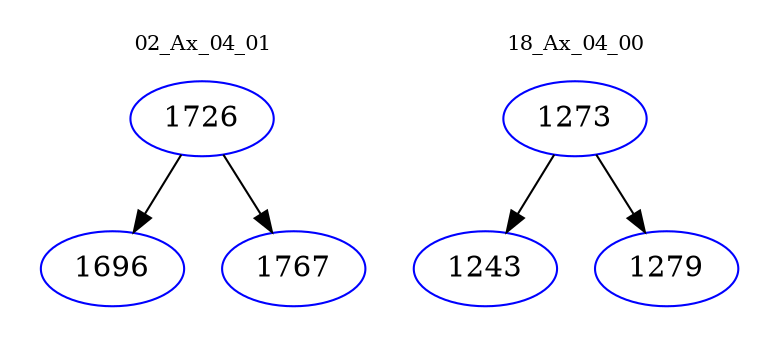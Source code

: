 digraph{
subgraph cluster_0 {
color = white
label = "02_Ax_04_01";
fontsize=10;
T0_1726 [label="1726", color="blue"]
T0_1726 -> T0_1696 [color="black"]
T0_1696 [label="1696", color="blue"]
T0_1726 -> T0_1767 [color="black"]
T0_1767 [label="1767", color="blue"]
}
subgraph cluster_1 {
color = white
label = "18_Ax_04_00";
fontsize=10;
T1_1273 [label="1273", color="blue"]
T1_1273 -> T1_1243 [color="black"]
T1_1243 [label="1243", color="blue"]
T1_1273 -> T1_1279 [color="black"]
T1_1279 [label="1279", color="blue"]
}
}

